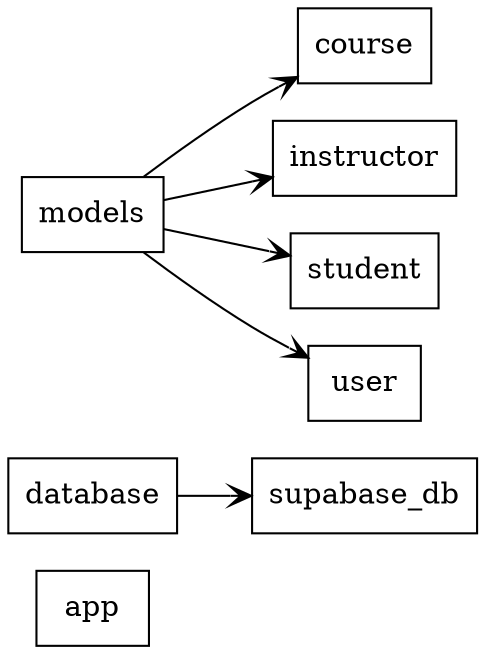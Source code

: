 digraph "packages_elearning" {
size="20,20"
rankdir=LR
charset="utf-8"
"app" [color="black", label=<app>, shape="box", style="solid"];
"app.database" [color="black", label=<database>, shape="box", style="solid"];
"app.database.supabase_db" [color="black", label=<supabase_db>, shape="box", style="solid"];
"app.models" [color="black", label=<models>, shape="box", style="solid"];
"app.models.course" [color="black", label=<course>, shape="box", style="solid"];
"app.models.instructor" [color="black", label=<instructor>, shape="box", style="solid"];
"app.models.student" [color="black", label=<student>, shape="box", style="solid"];
"app.models.user" [color="black", label=<user>, shape="box", style="solid"];
"app.database" -> "app.database.supabase_db" [arrowhead="open", arrowtail="none"];
"app.models" -> "app.models.course" [arrowhead="open", arrowtail="none"];
"app.models" -> "app.models.instructor" [arrowhead="open", arrowtail="none"];
"app.models" -> "app.models.student" [arrowhead="open", arrowtail="none"];
"app.models" -> "app.models.user" [arrowhead="open", arrowtail="none"];
}
